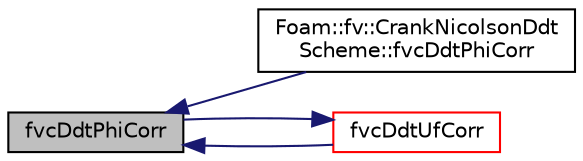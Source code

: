 digraph "fvcDdtPhiCorr"
{
  bgcolor="transparent";
  edge [fontname="Helvetica",fontsize="10",labelfontname="Helvetica",labelfontsize="10"];
  node [fontname="Helvetica",fontsize="10",shape=record];
  rankdir="LR";
  Node192 [label="fvcDdtPhiCorr",height=0.2,width=0.4,color="black", fillcolor="grey75", style="filled", fontcolor="black"];
  Node192 -> Node193 [dir="back",color="midnightblue",fontsize="10",style="solid",fontname="Helvetica"];
  Node193 [label="Foam::fv::CrankNicolsonDdt\lScheme::fvcDdtPhiCorr",height=0.2,width=0.4,color="black",URL="$a23293.html#a911ca3a00d4feb25cc8f71c583ad394a"];
  Node192 -> Node194 [dir="back",color="midnightblue",fontsize="10",style="solid",fontname="Helvetica"];
  Node194 [label="fvcDdtUfCorr",height=0.2,width=0.4,color="red",URL="$a23289.html#a08cbec5ced869c7c2325e049742bec85"];
  Node194 -> Node192 [dir="back",color="midnightblue",fontsize="10",style="solid",fontname="Helvetica"];
}
